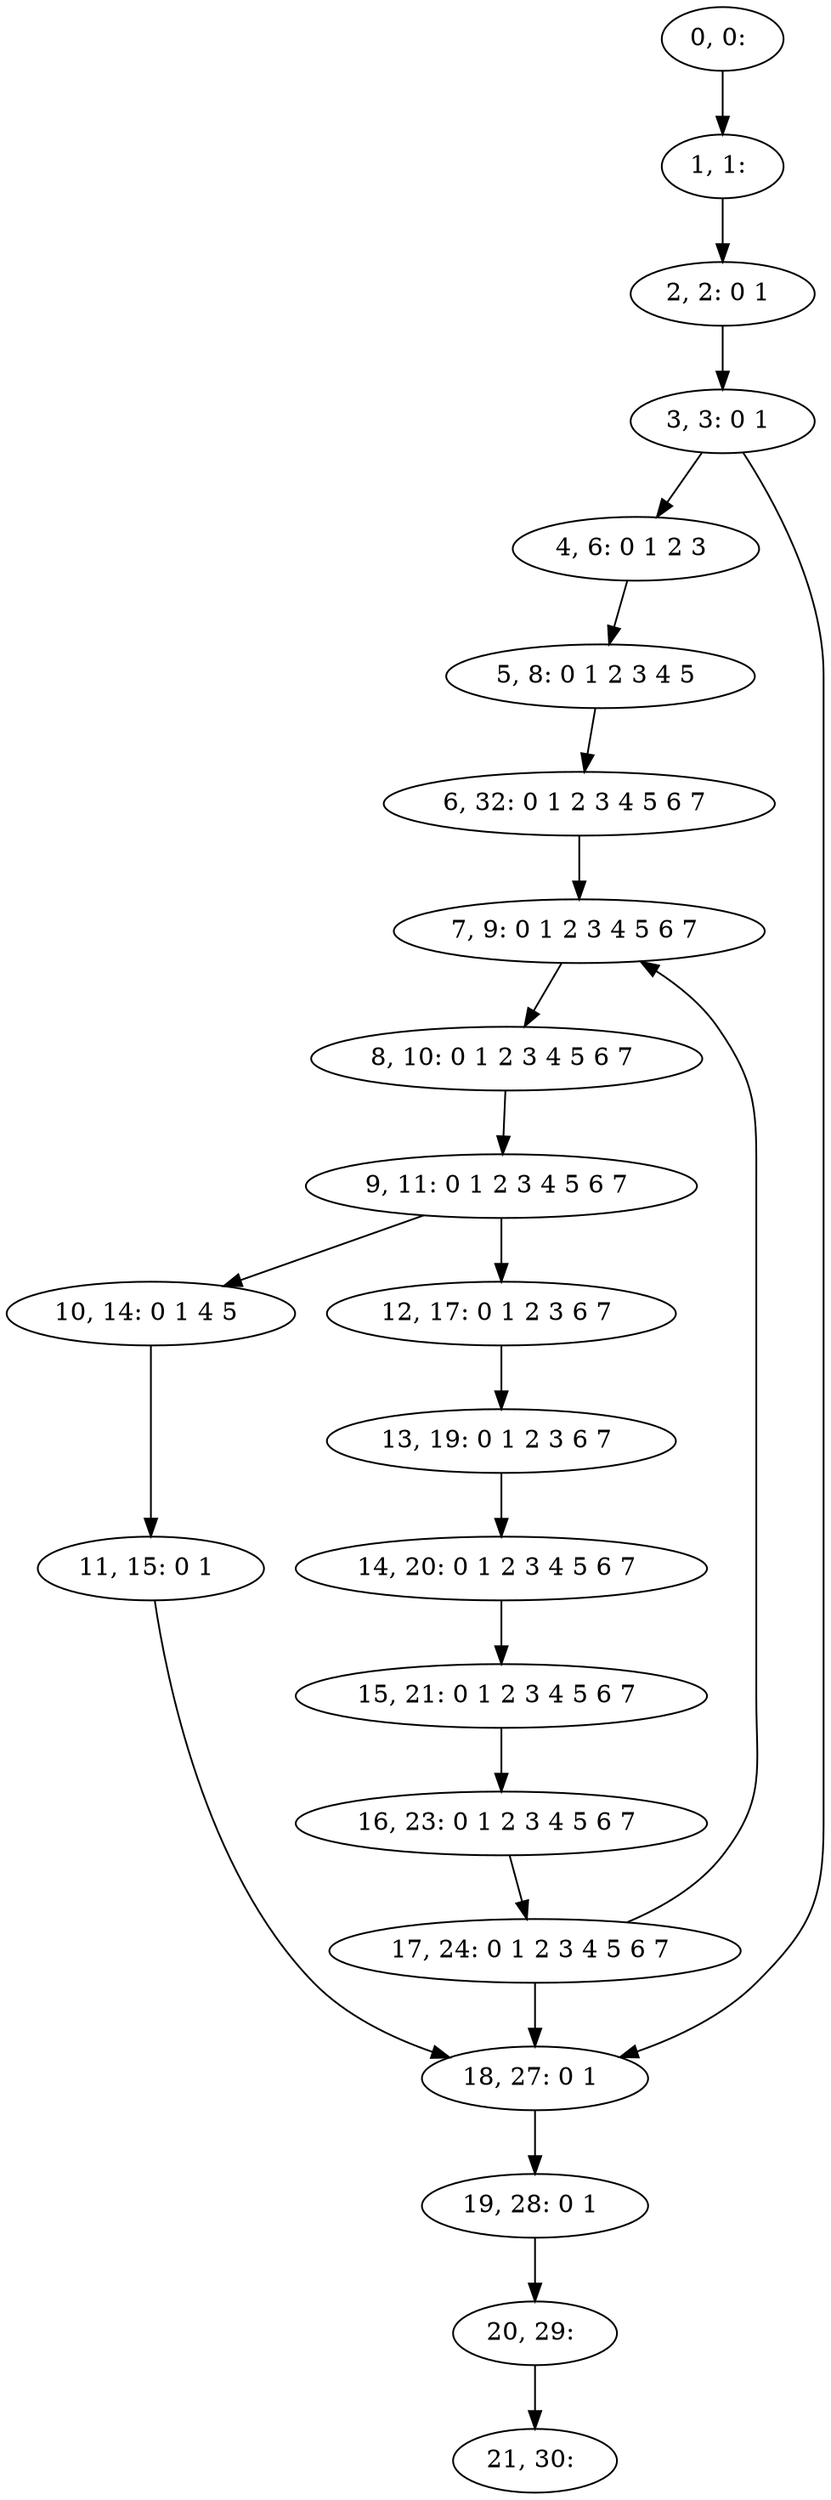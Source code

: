 digraph G {
0[label="0, 0: "];
1[label="1, 1: "];
2[label="2, 2: 0 1 "];
3[label="3, 3: 0 1 "];
4[label="4, 6: 0 1 2 3 "];
5[label="5, 8: 0 1 2 3 4 5 "];
6[label="6, 32: 0 1 2 3 4 5 6 7 "];
7[label="7, 9: 0 1 2 3 4 5 6 7 "];
8[label="8, 10: 0 1 2 3 4 5 6 7 "];
9[label="9, 11: 0 1 2 3 4 5 6 7 "];
10[label="10, 14: 0 1 4 5 "];
11[label="11, 15: 0 1 "];
12[label="12, 17: 0 1 2 3 6 7 "];
13[label="13, 19: 0 1 2 3 6 7 "];
14[label="14, 20: 0 1 2 3 4 5 6 7 "];
15[label="15, 21: 0 1 2 3 4 5 6 7 "];
16[label="16, 23: 0 1 2 3 4 5 6 7 "];
17[label="17, 24: 0 1 2 3 4 5 6 7 "];
18[label="18, 27: 0 1 "];
19[label="19, 28: 0 1 "];
20[label="20, 29: "];
21[label="21, 30: "];
0->1 ;
1->2 ;
2->3 ;
3->4 ;
3->18 ;
4->5 ;
5->6 ;
6->7 ;
7->8 ;
8->9 ;
9->10 ;
9->12 ;
10->11 ;
11->18 ;
12->13 ;
13->14 ;
14->15 ;
15->16 ;
16->17 ;
17->18 ;
17->7 ;
18->19 ;
19->20 ;
20->21 ;
}
